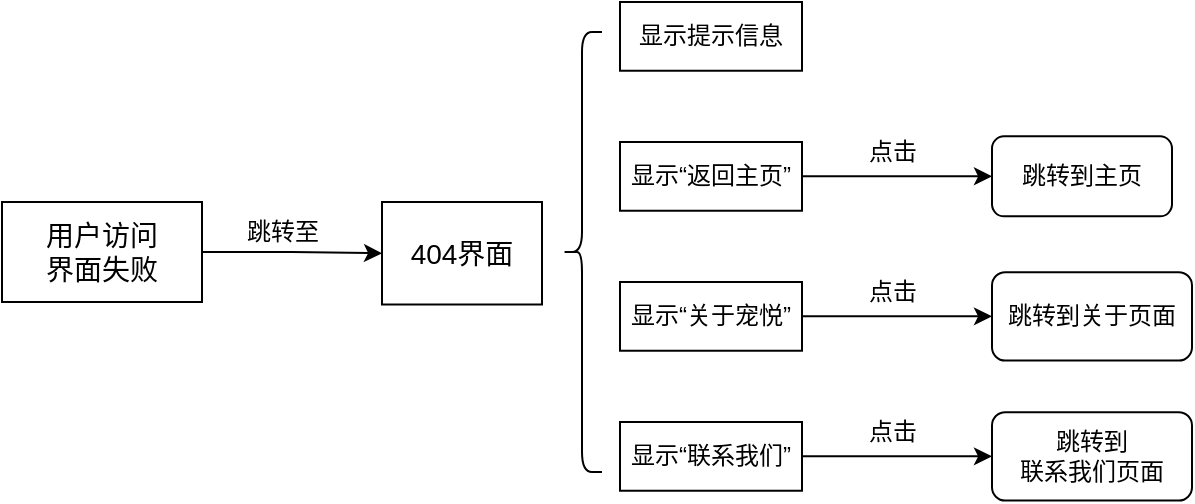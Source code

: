 <mxfile version="24.7.5">
  <diagram name="第 1 页" id="c_gZM-HQwC7K20kNu2SJ">
    <mxGraphModel dx="941" dy="644" grid="1" gridSize="10" guides="1" tooltips="1" connect="1" arrows="1" fold="1" page="1" pageScale="1" pageWidth="827" pageHeight="1169" math="0" shadow="0">
      <root>
        <mxCell id="0" />
        <mxCell id="1" parent="0" />
        <mxCell id="y6_dmDq1Y3ckxx4IdedP-3" style="edgeStyle=orthogonalEdgeStyle;rounded=0;orthogonalLoop=1;jettySize=auto;html=1;exitX=1;exitY=0.5;exitDx=0;exitDy=0;" edge="1" parent="1" source="y6_dmDq1Y3ckxx4IdedP-1" target="y6_dmDq1Y3ckxx4IdedP-2">
          <mxGeometry relative="1" as="geometry" />
        </mxCell>
        <mxCell id="y6_dmDq1Y3ckxx4IdedP-1" value="&lt;font style=&quot;font-size: 14px;&quot;&gt;用户访问&lt;/font&gt;&lt;div style=&quot;font-size: 14px;&quot;&gt;&lt;font style=&quot;font-size: 14px;&quot;&gt;界面失败&lt;/font&gt;&lt;/div&gt;" style="rounded=0;whiteSpace=wrap;html=1;" vertex="1" parent="1">
          <mxGeometry x="70" y="260" width="100" height="50" as="geometry" />
        </mxCell>
        <mxCell id="y6_dmDq1Y3ckxx4IdedP-2" value="&lt;span style=&quot;font-size: 14px;&quot;&gt;404界面&lt;/span&gt;" style="rounded=0;whiteSpace=wrap;html=1;" vertex="1" parent="1">
          <mxGeometry x="260" y="260" width="80" height="51.25" as="geometry" />
        </mxCell>
        <mxCell id="y6_dmDq1Y3ckxx4IdedP-4" value="跳转至" style="text;html=1;align=center;verticalAlign=middle;resizable=0;points=[];autosize=1;strokeColor=none;fillColor=none;" vertex="1" parent="1">
          <mxGeometry x="180" y="260" width="60" height="30" as="geometry" />
        </mxCell>
        <mxCell id="y6_dmDq1Y3ckxx4IdedP-6" value="显示提示信息" style="rounded=0;whiteSpace=wrap;html=1;" vertex="1" parent="1">
          <mxGeometry x="379" y="160" width="91" height="34.37" as="geometry" />
        </mxCell>
        <mxCell id="y6_dmDq1Y3ckxx4IdedP-8" value="" style="shape=curlyBracket;whiteSpace=wrap;html=1;rounded=1;labelPosition=left;verticalLabelPosition=middle;align=right;verticalAlign=middle;" vertex="1" parent="1">
          <mxGeometry x="350" y="175" width="20" height="220" as="geometry" />
        </mxCell>
        <mxCell id="y6_dmDq1Y3ckxx4IdedP-14" style="edgeStyle=orthogonalEdgeStyle;rounded=0;orthogonalLoop=1;jettySize=auto;html=1;exitX=1;exitY=0.5;exitDx=0;exitDy=0;entryX=0;entryY=0.5;entryDx=0;entryDy=0;" edge="1" parent="1" source="y6_dmDq1Y3ckxx4IdedP-10" target="y6_dmDq1Y3ckxx4IdedP-13">
          <mxGeometry relative="1" as="geometry" />
        </mxCell>
        <mxCell id="y6_dmDq1Y3ckxx4IdedP-10" value="显示“返回主页”" style="rounded=0;whiteSpace=wrap;html=1;" vertex="1" parent="1">
          <mxGeometry x="379" y="230" width="91" height="34.37" as="geometry" />
        </mxCell>
        <mxCell id="y6_dmDq1Y3ckxx4IdedP-19" style="edgeStyle=orthogonalEdgeStyle;rounded=0;orthogonalLoop=1;jettySize=auto;html=1;exitX=1;exitY=0.5;exitDx=0;exitDy=0;" edge="1" parent="1" source="y6_dmDq1Y3ckxx4IdedP-11" target="y6_dmDq1Y3ckxx4IdedP-18">
          <mxGeometry relative="1" as="geometry" />
        </mxCell>
        <mxCell id="y6_dmDq1Y3ckxx4IdedP-11" value="显示“关于宠悦”" style="rounded=0;whiteSpace=wrap;html=1;" vertex="1" parent="1">
          <mxGeometry x="379" y="300" width="91" height="34.37" as="geometry" />
        </mxCell>
        <mxCell id="y6_dmDq1Y3ckxx4IdedP-21" style="edgeStyle=orthogonalEdgeStyle;rounded=0;orthogonalLoop=1;jettySize=auto;html=1;exitX=1;exitY=0.5;exitDx=0;exitDy=0;entryX=0;entryY=0.5;entryDx=0;entryDy=0;" edge="1" parent="1" source="y6_dmDq1Y3ckxx4IdedP-12" target="y6_dmDq1Y3ckxx4IdedP-20">
          <mxGeometry relative="1" as="geometry" />
        </mxCell>
        <mxCell id="y6_dmDq1Y3ckxx4IdedP-12" value="显示“联系我们”" style="rounded=0;whiteSpace=wrap;html=1;" vertex="1" parent="1">
          <mxGeometry x="379" y="370" width="91" height="34.37" as="geometry" />
        </mxCell>
        <mxCell id="y6_dmDq1Y3ckxx4IdedP-13" value="跳转到主页" style="rounded=1;whiteSpace=wrap;html=1;" vertex="1" parent="1">
          <mxGeometry x="565" y="227.18" width="90" height="40" as="geometry" />
        </mxCell>
        <mxCell id="y6_dmDq1Y3ckxx4IdedP-18" value="跳转到关于页面" style="rounded=1;whiteSpace=wrap;html=1;" vertex="1" parent="1">
          <mxGeometry x="565" y="295.07" width="100" height="44.23" as="geometry" />
        </mxCell>
        <mxCell id="y6_dmDq1Y3ckxx4IdedP-20" value="跳转到&lt;div&gt;联系我们页面&lt;/div&gt;" style="rounded=1;whiteSpace=wrap;html=1;" vertex="1" parent="1">
          <mxGeometry x="565" y="365.07" width="100" height="44.23" as="geometry" />
        </mxCell>
        <mxCell id="y6_dmDq1Y3ckxx4IdedP-23" value="点击" style="text;html=1;align=center;verticalAlign=middle;resizable=0;points=[];autosize=1;strokeColor=none;fillColor=none;" vertex="1" parent="1">
          <mxGeometry x="490" y="220" width="50" height="30" as="geometry" />
        </mxCell>
        <mxCell id="y6_dmDq1Y3ckxx4IdedP-24" value="点击" style="text;html=1;align=center;verticalAlign=middle;resizable=0;points=[];autosize=1;strokeColor=none;fillColor=none;" vertex="1" parent="1">
          <mxGeometry x="490" y="290" width="50" height="30" as="geometry" />
        </mxCell>
        <mxCell id="y6_dmDq1Y3ckxx4IdedP-25" value="点击" style="text;html=1;align=center;verticalAlign=middle;resizable=0;points=[];autosize=1;strokeColor=none;fillColor=none;" vertex="1" parent="1">
          <mxGeometry x="490" y="360" width="50" height="30" as="geometry" />
        </mxCell>
      </root>
    </mxGraphModel>
  </diagram>
</mxfile>
